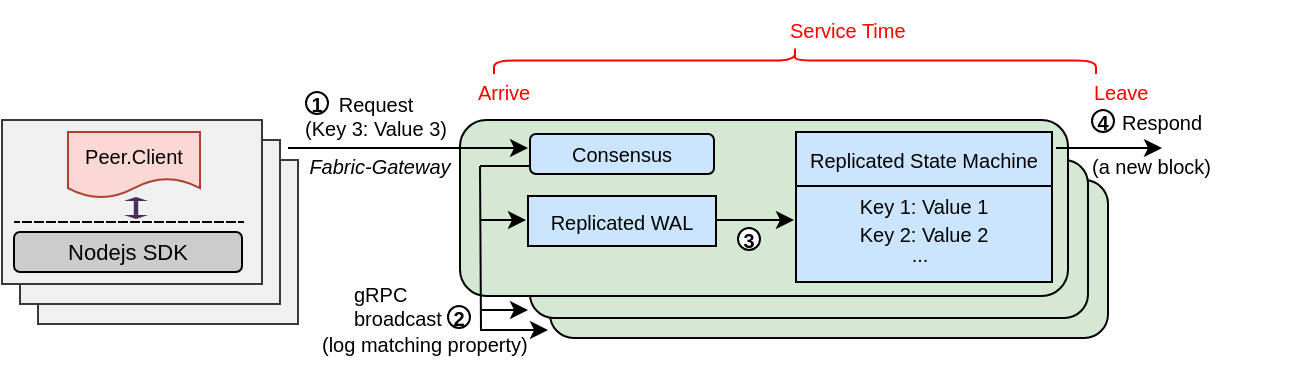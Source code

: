 <mxfile version="20.6.2" type="device"><diagram id="aW8BC6xyf7XYzy20FpQa" name="Page-1"><mxGraphModel dx="835" dy="513" grid="1" gridSize="10" guides="1" tooltips="1" connect="1" arrows="1" fold="1" page="1" pageScale="1" pageWidth="827" pageHeight="1169" math="0" shadow="0"><root><mxCell id="0"/><mxCell id="1" parent="0"/><mxCell id="qKfENgX-lE7Lz8fzQS4i-67" value="" style="rounded=1;whiteSpace=wrap;html=1;fillColor=#D5E8D4;" parent="1" vertex="1"><mxGeometry x="354" y="296" width="279" height="79" as="geometry"/></mxCell><mxCell id="qKfENgX-lE7Lz8fzQS4i-65" value="" style="rounded=1;whiteSpace=wrap;html=1;fillColor=#D5E8D4;" parent="1" vertex="1"><mxGeometry x="344" y="286" width="279" height="79" as="geometry"/></mxCell><mxCell id="qKfENgX-lE7Lz8fzQS4i-13" value="" style="rounded=0;whiteSpace=wrap;html=1;fillColor=#F0F0F0;strokeColor=#36393d;" parent="1" vertex="1"><mxGeometry x="98" y="286" width="130" height="82" as="geometry"/></mxCell><mxCell id="qKfENgX-lE7Lz8fzQS4i-1" value="" style="rounded=0;whiteSpace=wrap;html=1;fillColor=#F0F0F0;strokeColor=#36393d;" parent="1" vertex="1"><mxGeometry x="89" y="276" width="130" height="82" as="geometry"/></mxCell><mxCell id="qKfENgX-lE7Lz8fzQS4i-7" value="" style="rounded=0;whiteSpace=wrap;html=1;fillColor=#F0F0F0;strokeColor=#36393d;" parent="1" vertex="1"><mxGeometry x="80" y="266" width="130" height="82" as="geometry"/></mxCell><mxCell id="qKfENgX-lE7Lz8fzQS4i-8" value="Nodejs SDK" style="rounded=1;whiteSpace=wrap;html=1;fontSize=11;fillColor=#CCCCCC;strokeColor=#000000;" parent="1" vertex="1"><mxGeometry x="86" y="322" width="114" height="20" as="geometry"/></mxCell><mxCell id="qKfENgX-lE7Lz8fzQS4i-9" value="" style="endArrow=none;dashed=1;html=1;rounded=0;fontColor=#000000;shape=link;sketch=0;width=0;" parent="1" edge="1"><mxGeometry width="50" height="50" relative="1" as="geometry"><mxPoint x="201" y="317.0" as="sourcePoint"/><mxPoint x="86" y="317.0" as="targetPoint"/></mxGeometry></mxCell><mxCell id="qKfENgX-lE7Lz8fzQS4i-10" value="" style="html=1;shadow=0;dashed=0;align=center;verticalAlign=middle;shape=mxgraph.arrows2.twoWayArrow;dy=0.8;dx=1.0;fontColor=#ffffff;strokeColor=#432D57;fillColor=#76608a;direction=south;" parent="1" vertex="1"><mxGeometry x="144" y="305" width="6" height="10" as="geometry"/></mxCell><mxCell id="qKfENgX-lE7Lz8fzQS4i-11" value="&lt;font style=&quot;font-size: 10px;&quot;&gt;Peer.Client&lt;/font&gt;" style="shape=document;whiteSpace=wrap;html=1;boundedLbl=1;fillColor=#fad9d5;strokeColor=#ae4132;" parent="1" vertex="1"><mxGeometry x="113" y="272" width="66" height="33" as="geometry"/></mxCell><mxCell id="qKfENgX-lE7Lz8fzQS4i-15" value="" style="rounded=1;whiteSpace=wrap;html=1;fillColor=#D5E8D4;shadow=0;" parent="1" vertex="1"><mxGeometry x="309" y="266" width="304" height="88" as="geometry"/></mxCell><mxCell id="qKfENgX-lE7Lz8fzQS4i-41" value="&lt;font style=&quot;font-size: 10px;&quot;&gt;Consensus&lt;/font&gt;" style="rounded=1;whiteSpace=wrap;html=1;fillColor=#CCE5FF;strokeColor=#000000;" parent="1" vertex="1"><mxGeometry x="344" y="273" width="92" height="20" as="geometry"/></mxCell><mxCell id="qKfENgX-lE7Lz8fzQS4i-42" value="&lt;font style=&quot;font-size: 10px;&quot;&gt;Replicated WAL&lt;/font&gt;" style="rounded=0;whiteSpace=wrap;html=1;fillColor=#CCE5FF;strokeColor=#000000;" parent="1" vertex="1"><mxGeometry x="343" y="304" width="94" height="25" as="geometry"/></mxCell><mxCell id="qKfENgX-lE7Lz8fzQS4i-47" value="&lt;font style=&quot;font-size: 10px;&quot;&gt;Replicated State Machine&lt;/font&gt;" style="rounded=0;whiteSpace=wrap;html=1;fillColor=#CCE5FF;strokeColor=#000000;" parent="1" vertex="1"><mxGeometry x="477" y="272" width="128" height="27" as="geometry"/></mxCell><mxCell id="qKfENgX-lE7Lz8fzQS4i-48" value="&lt;font style=&quot;font-size: 10px;&quot;&gt;Key 1: Value 1&lt;br&gt;Key 2: Value 2&lt;br&gt;&lt;br&gt;&lt;/font&gt;" style="rounded=0;whiteSpace=wrap;html=1;fillColor=#CCE5FF;strokeColor=#000000;" parent="1" vertex="1"><mxGeometry x="477" y="299" width="128" height="48" as="geometry"/></mxCell><mxCell id="qKfENgX-lE7Lz8fzQS4i-56" value="" style="endArrow=none;html=1;rounded=0;fontSize=10;curved=1;" parent="1" edge="1"><mxGeometry width="50" height="50" relative="1" as="geometry"><mxPoint x="319" y="289" as="sourcePoint"/><mxPoint x="344" y="289" as="targetPoint"/></mxGeometry></mxCell><mxCell id="qKfENgX-lE7Lz8fzQS4i-57" value="" style="endArrow=none;html=1;rounded=0;fontSize=10;curved=1;" parent="1" edge="1"><mxGeometry width="50" height="50" relative="1" as="geometry"><mxPoint x="319.5" y="371" as="sourcePoint"/><mxPoint x="319" y="289" as="targetPoint"/></mxGeometry></mxCell><mxCell id="qKfENgX-lE7Lz8fzQS4i-58" value="" style="endArrow=classic;html=1;rounded=0;fontSize=10;curved=1;" parent="1" edge="1"><mxGeometry width="50" height="50" relative="1" as="geometry"><mxPoint x="319" y="316" as="sourcePoint"/><mxPoint x="342" y="316" as="targetPoint"/></mxGeometry></mxCell><mxCell id="qKfENgX-lE7Lz8fzQS4i-59" value="" style="endArrow=classic;html=1;rounded=0;fontSize=10;curved=1;" parent="1" edge="1"><mxGeometry width="50" height="50" relative="1" as="geometry"><mxPoint x="437" y="316" as="sourcePoint"/><mxPoint x="476" y="316" as="targetPoint"/></mxGeometry></mxCell><mxCell id="qKfENgX-lE7Lz8fzQS4i-60" value="Arrive" style="text;strokeColor=none;fillColor=none;align=left;verticalAlign=middle;spacingLeft=4;spacingRight=4;overflow=hidden;points=[[0,0.5],[1,0.5]];portConstraint=eastwest;rotatable=0;fontSize=10;fontColor=#FF0000;" parent="1" vertex="1"><mxGeometry x="312" y="237" width="80" height="30" as="geometry"/></mxCell><mxCell id="qKfENgX-lE7Lz8fzQS4i-61" value="" style="endArrow=classic;html=1;rounded=0;fontSize=10;curved=1;" parent="1" edge="1"><mxGeometry width="50" height="50" relative="1" as="geometry"><mxPoint x="223" y="280" as="sourcePoint"/><mxPoint x="343" y="280" as="targetPoint"/></mxGeometry></mxCell><mxCell id="qKfENgX-lE7Lz8fzQS4i-62" value="1" style="ellipse;whiteSpace=wrap;html=1;aspect=fixed;fontSize=10;strokeColor=#000000;fillColor=#FFFFFF;fontStyle=1" parent="1" vertex="1"><mxGeometry x="232" y="252" width="11" height="11" as="geometry"/></mxCell><mxCell id="qKfENgX-lE7Lz8fzQS4i-66" value="" style="endArrow=classic;html=1;rounded=0;fontSize=10;curved=1;" parent="1" edge="1"><mxGeometry width="50" height="50" relative="1" as="geometry"><mxPoint x="320" y="361" as="sourcePoint"/><mxPoint x="343.0" y="361" as="targetPoint"/></mxGeometry></mxCell><mxCell id="qKfENgX-lE7Lz8fzQS4i-69" value="" style="endArrow=classic;html=1;rounded=0;fontSize=10;curved=1;" parent="1" edge="1"><mxGeometry width="50" height="50" relative="1" as="geometry"><mxPoint x="319" y="371" as="sourcePoint"/><mxPoint x="353.0" y="371" as="targetPoint"/></mxGeometry></mxCell><mxCell id="qKfENgX-lE7Lz8fzQS4i-71" value="2" style="ellipse;whiteSpace=wrap;html=1;aspect=fixed;fontSize=10;strokeColor=#000000;fillColor=#FFFFFF;fontStyle=1" parent="1" vertex="1"><mxGeometry x="303" y="359" width="11" height="11" as="geometry"/></mxCell><mxCell id="qKfENgX-lE7Lz8fzQS4i-72" value="3" style="ellipse;whiteSpace=wrap;html=1;aspect=fixed;fontSize=10;strokeColor=#000000;fillColor=#FFFFFF;fontStyle=1" parent="1" vertex="1"><mxGeometry x="448" y="320" width="11" height="11" as="geometry"/></mxCell><mxCell id="qKfENgX-lE7Lz8fzQS4i-73" value="&lt;font color=&quot;#000000&quot;&gt;Request &lt;br&gt;(Key 3: Value 3)&lt;/font&gt;" style="text;html=1;strokeColor=none;fillColor=none;align=center;verticalAlign=middle;whiteSpace=wrap;rounded=0;shadow=0;fontSize=10;fontColor=#0000CC;" parent="1" vertex="1"><mxGeometry x="227" y="249" width="80" height="30" as="geometry"/></mxCell><mxCell id="qKfENgX-lE7Lz8fzQS4i-74" value="" style="endArrow=classic;html=1;rounded=0;fontSize=10;fontColor=#000000;curved=1;" parent="1" edge="1"><mxGeometry width="50" height="50" relative="1" as="geometry"><mxPoint x="607" y="280" as="sourcePoint"/><mxPoint x="660" y="280" as="targetPoint"/></mxGeometry></mxCell><mxCell id="qKfENgX-lE7Lz8fzQS4i-75" value="4" style="ellipse;whiteSpace=wrap;html=1;aspect=fixed;fontSize=10;strokeColor=#000000;fillColor=#FFFFFF;fontStyle=1" parent="1" vertex="1"><mxGeometry x="625" y="261" width="11" height="11" as="geometry"/></mxCell><mxCell id="qKfENgX-lE7Lz8fzQS4i-76" value="Leave" style="text;strokeColor=none;fillColor=none;align=left;verticalAlign=middle;spacingLeft=4;spacingRight=4;overflow=hidden;points=[[0,0.5],[1,0.5]];portConstraint=eastwest;rotatable=0;fontSize=10;fontColor=#FF0000;" parent="1" vertex="1"><mxGeometry x="620" y="237" width="105" height="30" as="geometry"/></mxCell><mxCell id="qKfENgX-lE7Lz8fzQS4i-77" value="gRPC &#10;broadcast" style="text;strokeColor=none;fillColor=none;align=left;verticalAlign=middle;spacingLeft=4;spacingRight=4;overflow=hidden;points=[[0,0.5],[1,0.5]];portConstraint=eastwest;rotatable=0;fontSize=10;fontColor=#000000;" parent="1" vertex="1"><mxGeometry x="250" y="344" width="88" height="30" as="geometry"/></mxCell><mxCell id="qKfENgX-lE7Lz8fzQS4i-78" value="(a new block)" style="text;strokeColor=none;fillColor=none;align=left;verticalAlign=middle;spacingLeft=4;spacingRight=4;overflow=hidden;points=[[0,0.5],[1,0.5]];portConstraint=eastwest;rotatable=0;fontSize=10;fontColor=#000000;" parent="1" vertex="1"><mxGeometry x="619" y="274" width="71" height="30" as="geometry"/></mxCell><mxCell id="WrlQomgTkeNxid4oXuMk-1" value="&lt;font style=&quot;font-size: 10px;&quot;&gt;...&lt;/font&gt;" style="text;html=1;strokeColor=none;fillColor=none;align=center;verticalAlign=middle;whiteSpace=wrap;rounded=0;" parent="1" vertex="1"><mxGeometry x="509" y="318" width="60" height="30" as="geometry"/></mxCell><mxCell id="D1b6CC4PXVBS12xehJpQ-1" value="&lt;font color=&quot;#000000&quot;&gt;&lt;i&gt;Fabric-Gateway&lt;/i&gt;&lt;/font&gt;" style="text;html=1;strokeColor=none;fillColor=none;align=center;verticalAlign=middle;whiteSpace=wrap;rounded=0;shadow=0;fontSize=10;fontColor=#0000CC;" parent="1" vertex="1"><mxGeometry x="229" y="274" width="80" height="30" as="geometry"/></mxCell><mxCell id="1SxGntWKhithQQmJiJFG-1" value="(log matching property)" style="text;strokeColor=none;fillColor=none;align=left;verticalAlign=middle;spacingLeft=4;spacingRight=4;overflow=hidden;points=[[0,0.5],[1,0.5]];portConstraint=eastwest;rotatable=0;fontSize=10;fontColor=#000000;" parent="1" vertex="1"><mxGeometry x="234" y="363" width="123" height="30" as="geometry"/></mxCell><mxCell id="WxGgQQilDwWy1r8uxRzi-1" value="Respond" style="text;strokeColor=none;fillColor=none;align=left;verticalAlign=middle;spacingLeft=4;spacingRight=4;overflow=hidden;points=[[0,0.5],[1,0.5]];portConstraint=eastwest;rotatable=0;fontSize=10;fontColor=#000000;" vertex="1" parent="1"><mxGeometry x="634" y="252" width="53" height="30" as="geometry"/></mxCell><mxCell id="WxGgQQilDwWy1r8uxRzi-2" value="" style="shape=curlyBracket;whiteSpace=wrap;html=1;rounded=1;flipH=1;labelPosition=right;verticalLabelPosition=middle;align=left;verticalAlign=middle;rotation=-90;strokeColor=#FF0000;" vertex="1" parent="1"><mxGeometry x="469.75" y="85.75" width="13.5" height="301" as="geometry"/></mxCell><mxCell id="WxGgQQilDwWy1r8uxRzi-3" value="Service Time" style="text;strokeColor=none;fillColor=none;align=left;verticalAlign=middle;spacingLeft=4;spacingRight=4;overflow=hidden;points=[[0,0.5],[1,0.5]];portConstraint=eastwest;rotatable=0;fontSize=10;fontColor=#FF0000;" vertex="1" parent="1"><mxGeometry x="468" y="206" width="80" height="30" as="geometry"/></mxCell></root></mxGraphModel></diagram></mxfile>